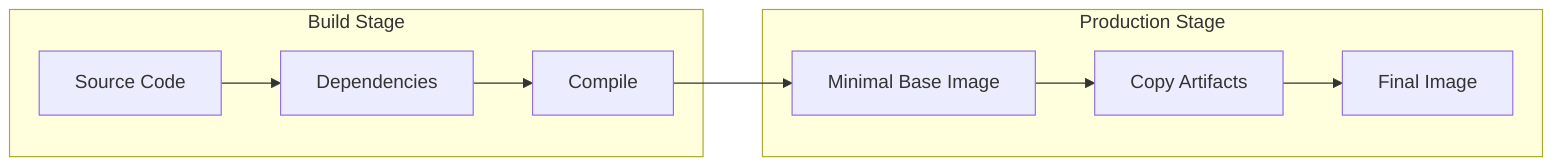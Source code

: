 graph LR
    subgraph "Build Stage"
        A[Source Code] --> B[Dependencies]
        B --> C[Compile]
    end
    
    subgraph "Production Stage"
        C --> D[Minimal Base Image]
        D --> E[Copy Artifacts]
        E --> F[Final Image]
    end
